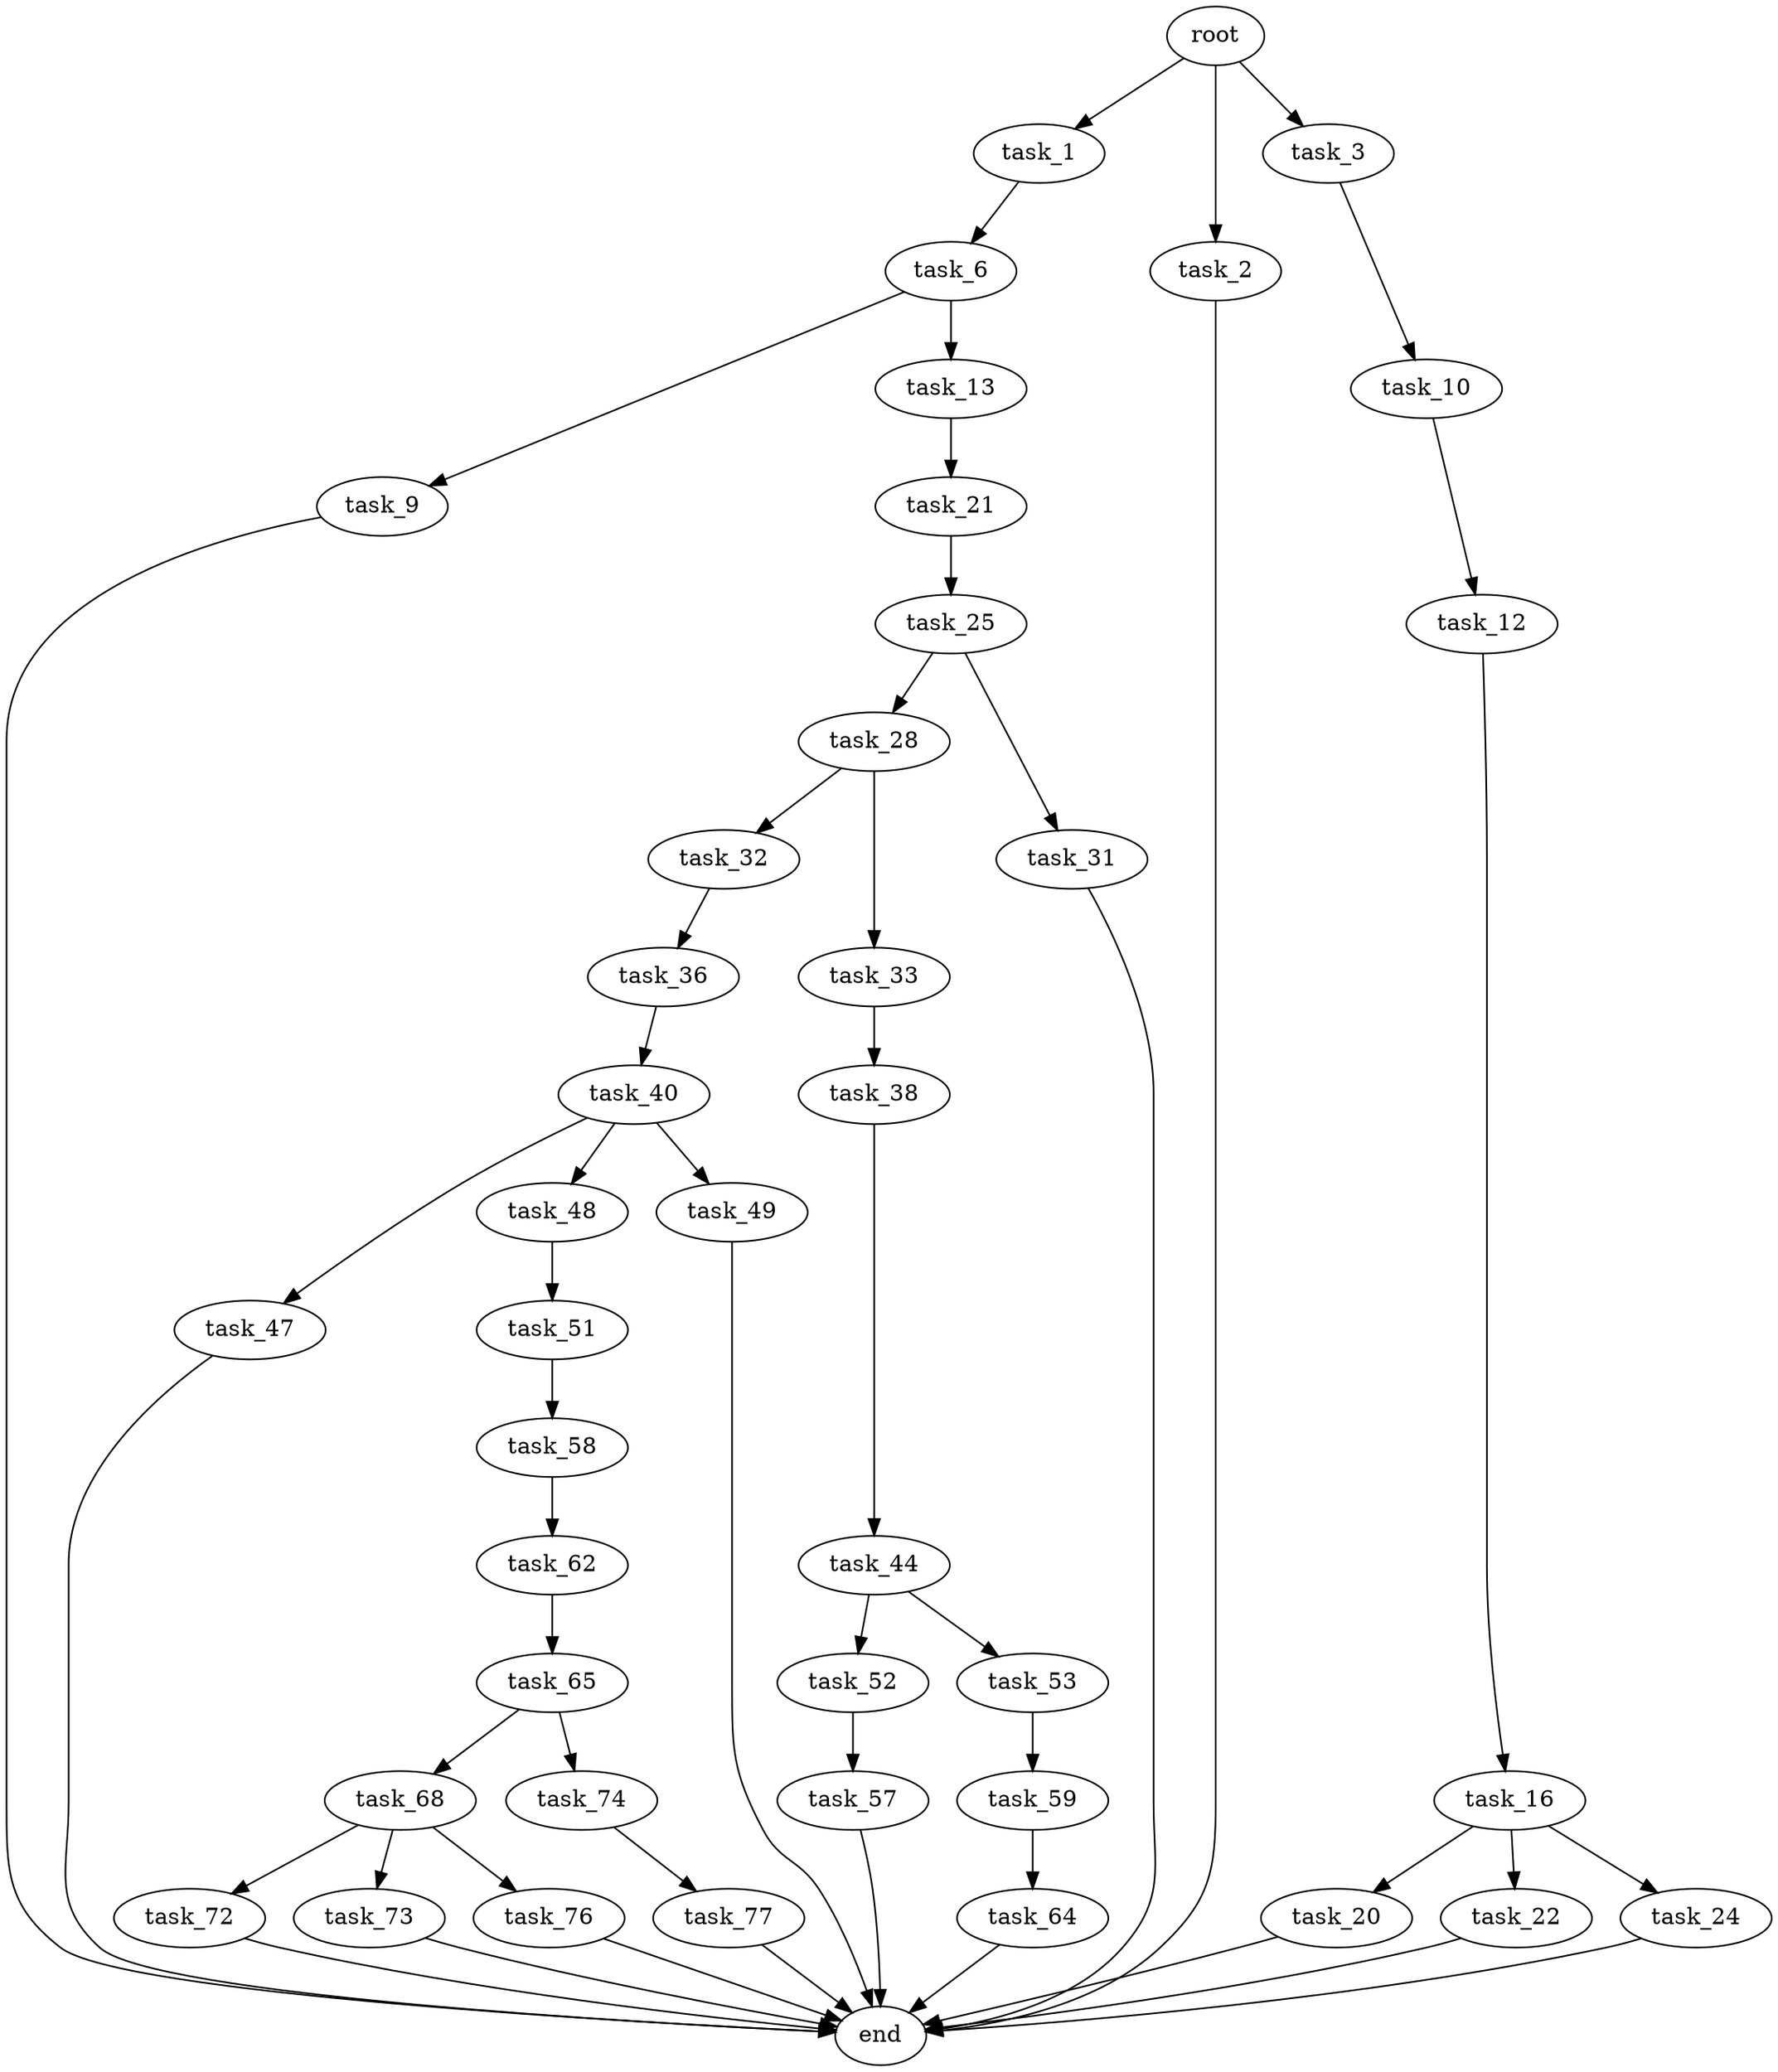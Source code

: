 digraph G {
  root [size="0.000000"];
  task_1 [size="16170420401.000000"];
  task_2 [size="8589934592.000000"];
  task_3 [size="65252238996.000000"];
  task_6 [size="16936445938.000000"];
  task_9 [size="3602761018.000000"];
  task_10 [size="68719476736.000000"];
  task_12 [size="440725150465.000000"];
  task_13 [size="8589934592.000000"];
  task_16 [size="3827576512.000000"];
  task_20 [size="21768955481.000000"];
  task_21 [size="549755813888.000000"];
  task_22 [size="68719476736.000000"];
  task_24 [size="26821911341.000000"];
  task_25 [size="4669634980.000000"];
  task_28 [size="782757789696.000000"];
  task_31 [size="430100776043.000000"];
  task_32 [size="134217728000.000000"];
  task_33 [size="34479185140.000000"];
  task_36 [size="368293445632.000000"];
  task_38 [size="1073741824000.000000"];
  task_40 [size="82342861386.000000"];
  task_44 [size="28991029248.000000"];
  task_47 [size="236440754008.000000"];
  task_48 [size="15108891149.000000"];
  task_49 [size="46739362863.000000"];
  task_51 [size="1385589809638.000000"];
  task_52 [size="68719476736.000000"];
  task_53 [size="549755813888.000000"];
  task_57 [size="960550192829.000000"];
  task_58 [size="8946220082.000000"];
  task_59 [size="114400110927.000000"];
  task_62 [size="626492284026.000000"];
  task_64 [size="830421028443.000000"];
  task_65 [size="295543111214.000000"];
  task_68 [size="6358744512.000000"];
  task_72 [size="198990029013.000000"];
  task_73 [size="38653071542.000000"];
  task_74 [size="1699138815.000000"];
  task_76 [size="793222735.000000"];
  task_77 [size="415152151476.000000"];
  end [size="0.000000"];

  root -> task_1 [size="1.000000"];
  root -> task_2 [size="1.000000"];
  root -> task_3 [size="1.000000"];
  task_1 -> task_6 [size="411041792.000000"];
  task_2 -> end [size="1.000000"];
  task_3 -> task_10 [size="134217728.000000"];
  task_6 -> task_9 [size="411041792.000000"];
  task_6 -> task_13 [size="411041792.000000"];
  task_9 -> end [size="1.000000"];
  task_10 -> task_12 [size="134217728.000000"];
  task_12 -> task_16 [size="301989888.000000"];
  task_13 -> task_21 [size="33554432.000000"];
  task_16 -> task_20 [size="75497472.000000"];
  task_16 -> task_22 [size="75497472.000000"];
  task_16 -> task_24 [size="75497472.000000"];
  task_20 -> end [size="1.000000"];
  task_21 -> task_25 [size="536870912.000000"];
  task_22 -> end [size="1.000000"];
  task_24 -> end [size="1.000000"];
  task_25 -> task_28 [size="209715200.000000"];
  task_25 -> task_31 [size="209715200.000000"];
  task_28 -> task_32 [size="679477248.000000"];
  task_28 -> task_33 [size="679477248.000000"];
  task_31 -> end [size="1.000000"];
  task_32 -> task_36 [size="209715200.000000"];
  task_33 -> task_38 [size="75497472.000000"];
  task_36 -> task_40 [size="411041792.000000"];
  task_38 -> task_44 [size="838860800.000000"];
  task_40 -> task_47 [size="134217728.000000"];
  task_40 -> task_48 [size="134217728.000000"];
  task_40 -> task_49 [size="134217728.000000"];
  task_44 -> task_52 [size="75497472.000000"];
  task_44 -> task_53 [size="75497472.000000"];
  task_47 -> end [size="1.000000"];
  task_48 -> task_51 [size="411041792.000000"];
  task_49 -> end [size="1.000000"];
  task_51 -> task_58 [size="838860800.000000"];
  task_52 -> task_57 [size="134217728.000000"];
  task_53 -> task_59 [size="536870912.000000"];
  task_57 -> end [size="1.000000"];
  task_58 -> task_62 [size="209715200.000000"];
  task_59 -> task_64 [size="411041792.000000"];
  task_62 -> task_65 [size="838860800.000000"];
  task_64 -> end [size="1.000000"];
  task_65 -> task_68 [size="411041792.000000"];
  task_65 -> task_74 [size="411041792.000000"];
  task_68 -> task_72 [size="301989888.000000"];
  task_68 -> task_73 [size="301989888.000000"];
  task_68 -> task_76 [size="301989888.000000"];
  task_72 -> end [size="1.000000"];
  task_73 -> end [size="1.000000"];
  task_74 -> task_77 [size="33554432.000000"];
  task_76 -> end [size="1.000000"];
  task_77 -> end [size="1.000000"];
}
